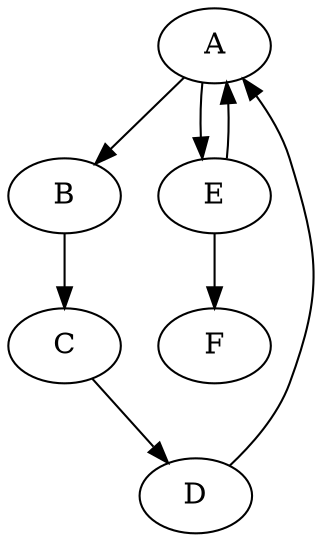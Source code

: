 Digraph G {
A [root=true]
B [label=B]
C [label=C]
D [label=D]
E [label=E]
F [label=F]

A -> B [childnumber=1]
B -> C [childnumber=1]
C -> D [childnumber=1]
D -> A [childnumber=1]

A -> E [childnumber=2]
E -> F [childnumber=1]
E -> A [childnumber=2]
}
